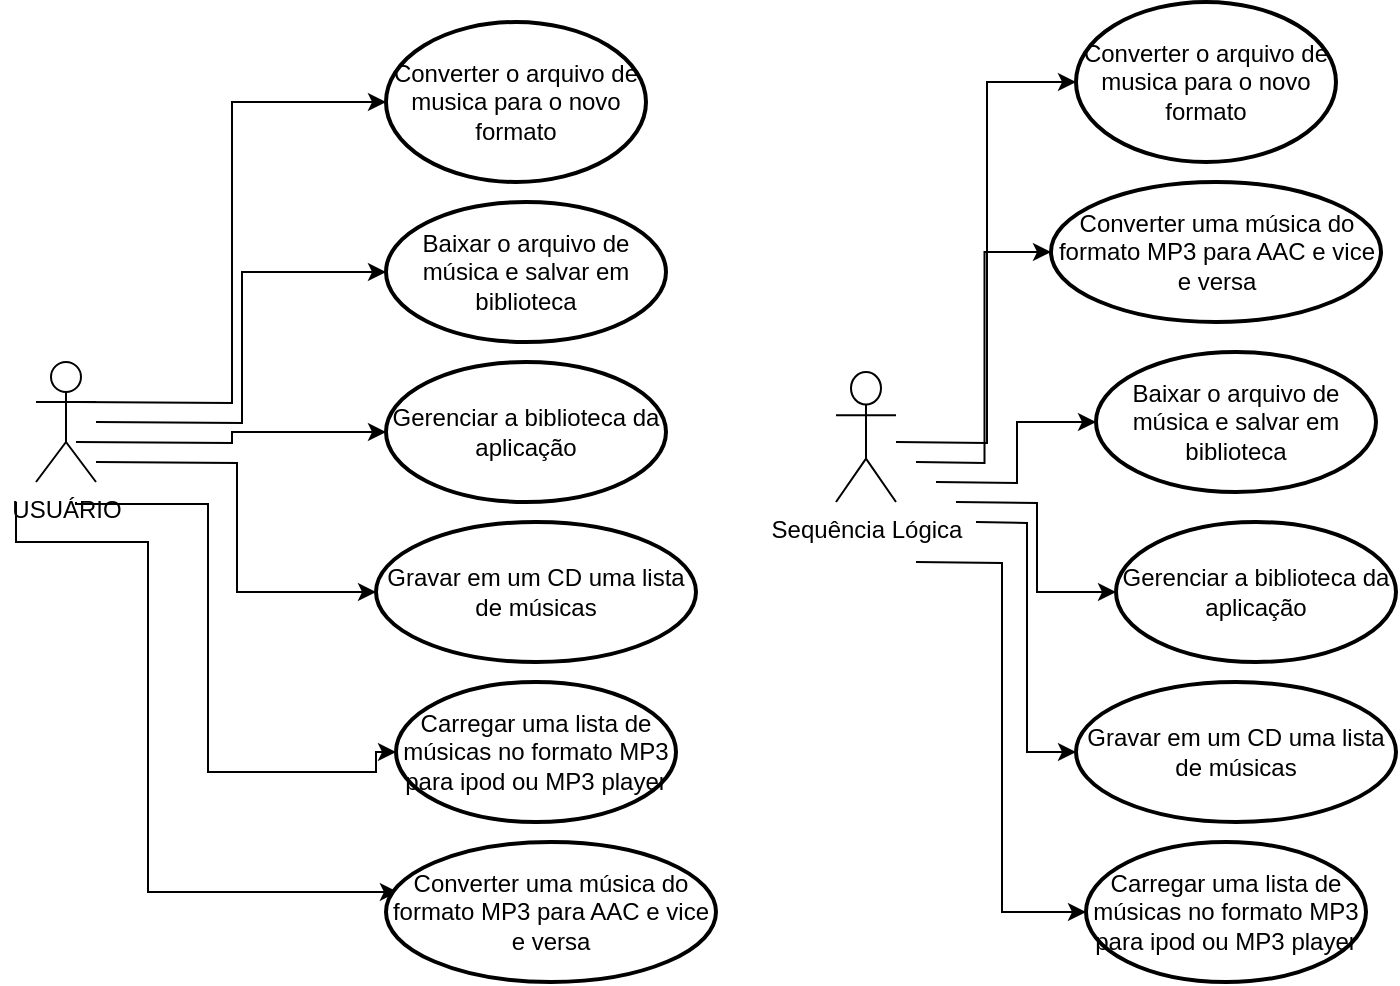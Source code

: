 <mxfile version="24.7.8">
  <diagram name="Página-1" id="AWzPYnOHjzFOyUzCL4Jn">
    <mxGraphModel dx="880" dy="1637" grid="1" gridSize="10" guides="1" tooltips="1" connect="1" arrows="1" fold="1" page="1" pageScale="1" pageWidth="827" pageHeight="1169" math="0" shadow="0">
      <root>
        <mxCell id="0" />
        <mxCell id="1" parent="0" />
        <mxCell id="jSIatLXLyQmO8l8hsQH5-1" value="Sequência Lógica" style="shape=umlActor;verticalLabelPosition=bottom;verticalAlign=top;html=1;" parent="1" vertex="1">
          <mxGeometry x="650" y="135" width="30" height="65" as="geometry" />
        </mxCell>
        <mxCell id="jSIatLXLyQmO8l8hsQH5-2" value="Converter o arquivo de musica para o novo formato" style="strokeWidth=2;html=1;shape=mxgraph.flowchart.start_1;whiteSpace=wrap;" parent="1" vertex="1">
          <mxGeometry x="425" y="-40" width="130" height="80" as="geometry" />
        </mxCell>
        <mxCell id="jSIatLXLyQmO8l8hsQH5-3" style="edgeStyle=orthogonalEdgeStyle;rounded=0;orthogonalLoop=1;jettySize=auto;html=1;entryX=0;entryY=0.5;entryDx=0;entryDy=0;entryPerimeter=0;" parent="1" target="jSIatLXLyQmO8l8hsQH5-2" edge="1">
          <mxGeometry relative="1" as="geometry">
            <mxPoint x="270" y="150" as="sourcePoint" />
          </mxGeometry>
        </mxCell>
        <mxCell id="jSIatLXLyQmO8l8hsQH5-4" value="Baixar o arquivo de música e salvar em biblioteca" style="strokeWidth=2;html=1;shape=mxgraph.flowchart.start_1;whiteSpace=wrap;" parent="1" vertex="1">
          <mxGeometry x="425" y="50" width="140" height="70" as="geometry" />
        </mxCell>
        <mxCell id="jSIatLXLyQmO8l8hsQH5-5" style="edgeStyle=orthogonalEdgeStyle;rounded=0;orthogonalLoop=1;jettySize=auto;html=1;entryX=0;entryY=0.5;entryDx=0;entryDy=0;entryPerimeter=0;" parent="1" target="jSIatLXLyQmO8l8hsQH5-4" edge="1">
          <mxGeometry relative="1" as="geometry">
            <mxPoint x="280" y="160" as="sourcePoint" />
            <mxPoint x="435" y="10" as="targetPoint" />
          </mxGeometry>
        </mxCell>
        <mxCell id="jSIatLXLyQmO8l8hsQH5-6" style="edgeStyle=orthogonalEdgeStyle;rounded=0;orthogonalLoop=1;jettySize=auto;html=1;entryX=0;entryY=0.5;entryDx=0;entryDy=0;entryPerimeter=0;" parent="1" target="jSIatLXLyQmO8l8hsQH5-7" edge="1">
          <mxGeometry relative="1" as="geometry">
            <mxPoint x="270" y="170" as="sourcePoint" />
            <mxPoint x="415" y="95" as="targetPoint" />
          </mxGeometry>
        </mxCell>
        <mxCell id="jSIatLXLyQmO8l8hsQH5-7" value="Gerenciar a biblioteca da aplicação" style="strokeWidth=2;html=1;shape=mxgraph.flowchart.start_1;whiteSpace=wrap;" parent="1" vertex="1">
          <mxGeometry x="425" y="130" width="140" height="70" as="geometry" />
        </mxCell>
        <mxCell id="jSIatLXLyQmO8l8hsQH5-8" style="edgeStyle=orthogonalEdgeStyle;rounded=0;orthogonalLoop=1;jettySize=auto;html=1;entryX=0;entryY=0.5;entryDx=0;entryDy=0;entryPerimeter=0;" parent="1" target="jSIatLXLyQmO8l8hsQH5-9" edge="1">
          <mxGeometry relative="1" as="geometry">
            <mxPoint x="280" y="180" as="sourcePoint" />
            <mxPoint x="435" y="175" as="targetPoint" />
          </mxGeometry>
        </mxCell>
        <mxCell id="jSIatLXLyQmO8l8hsQH5-9" value="Gravar em um CD uma lista de músicas" style="strokeWidth=2;html=1;shape=mxgraph.flowchart.start_1;whiteSpace=wrap;" parent="1" vertex="1">
          <mxGeometry x="420" y="210" width="160" height="70" as="geometry" />
        </mxCell>
        <mxCell id="jSIatLXLyQmO8l8hsQH5-10" value="Carregar uma lista de músicas no formato MP3 para ipod ou MP3 player" style="strokeWidth=2;html=1;shape=mxgraph.flowchart.start_1;whiteSpace=wrap;" parent="1" vertex="1">
          <mxGeometry x="430" y="290" width="140" height="70" as="geometry" />
        </mxCell>
        <mxCell id="jSIatLXLyQmO8l8hsQH5-11" style="edgeStyle=orthogonalEdgeStyle;rounded=0;orthogonalLoop=1;jettySize=auto;html=1;entryX=0;entryY=0.5;entryDx=0;entryDy=0;entryPerimeter=0;" parent="1" target="jSIatLXLyQmO8l8hsQH5-10" edge="1">
          <mxGeometry relative="1" as="geometry">
            <mxPoint x="270" y="200" as="sourcePoint" />
            <mxPoint x="400" y="335" as="targetPoint" />
            <Array as="points">
              <mxPoint x="270" y="201" />
              <mxPoint x="336" y="201" />
              <mxPoint x="336" y="335" />
              <mxPoint x="420" y="335" />
            </Array>
          </mxGeometry>
        </mxCell>
        <mxCell id="jSIatLXLyQmO8l8hsQH5-12" style="edgeStyle=orthogonalEdgeStyle;rounded=0;orthogonalLoop=1;jettySize=auto;html=1;entryX=0.036;entryY=0.357;entryDx=0;entryDy=0;entryPerimeter=0;" parent="1" target="jSIatLXLyQmO8l8hsQH5-13" edge="1">
          <mxGeometry relative="1" as="geometry">
            <mxPoint x="240" y="200" as="sourcePoint" />
            <mxPoint x="385" y="395" as="targetPoint" />
            <Array as="points">
              <mxPoint x="240" y="220" />
              <mxPoint x="306" y="220" />
              <mxPoint x="306" y="395" />
            </Array>
          </mxGeometry>
        </mxCell>
        <mxCell id="jSIatLXLyQmO8l8hsQH5-13" value="Converter uma música do formato MP3 para AAC e vice e versa" style="strokeWidth=2;html=1;shape=mxgraph.flowchart.start_1;whiteSpace=wrap;" parent="1" vertex="1">
          <mxGeometry x="425" y="370" width="165" height="70" as="geometry" />
        </mxCell>
        <mxCell id="SgAlcb9-iYLpZzBWXVm6-2" value="USUÁRIO" style="shape=umlActor;verticalLabelPosition=bottom;verticalAlign=top;html=1;" vertex="1" parent="1">
          <mxGeometry x="250" y="130" width="30" height="60" as="geometry" />
        </mxCell>
        <mxCell id="SgAlcb9-iYLpZzBWXVm6-3" value="Baixar o arquivo de música e salvar em biblioteca" style="strokeWidth=2;html=1;shape=mxgraph.flowchart.start_1;whiteSpace=wrap;" vertex="1" parent="1">
          <mxGeometry x="780" y="125" width="140" height="70" as="geometry" />
        </mxCell>
        <mxCell id="SgAlcb9-iYLpZzBWXVm6-4" value="Gerenciar a biblioteca da aplicação" style="strokeWidth=2;html=1;shape=mxgraph.flowchart.start_1;whiteSpace=wrap;" vertex="1" parent="1">
          <mxGeometry x="790" y="210" width="140" height="70" as="geometry" />
        </mxCell>
        <mxCell id="SgAlcb9-iYLpZzBWXVm6-5" value="Gravar em um CD uma lista de músicas" style="strokeWidth=2;html=1;shape=mxgraph.flowchart.start_1;whiteSpace=wrap;" vertex="1" parent="1">
          <mxGeometry x="770" y="290" width="160" height="70" as="geometry" />
        </mxCell>
        <mxCell id="SgAlcb9-iYLpZzBWXVm6-6" value="Carregar uma lista de músicas no formato MP3 para ipod ou MP3 player" style="strokeWidth=2;html=1;shape=mxgraph.flowchart.start_1;whiteSpace=wrap;" vertex="1" parent="1">
          <mxGeometry x="775" y="370" width="140" height="70" as="geometry" />
        </mxCell>
        <mxCell id="SgAlcb9-iYLpZzBWXVm6-8" value="Converter uma música do formato MP3 para AAC e vice e versa" style="strokeWidth=2;html=1;shape=mxgraph.flowchart.start_1;whiteSpace=wrap;" vertex="1" parent="1">
          <mxGeometry x="757.5" y="40" width="165" height="70" as="geometry" />
        </mxCell>
        <mxCell id="SgAlcb9-iYLpZzBWXVm6-9" value="Converter o arquivo de musica para o novo formato" style="strokeWidth=2;html=1;shape=mxgraph.flowchart.start_1;whiteSpace=wrap;" vertex="1" parent="1">
          <mxGeometry x="770" y="-50" width="130" height="80" as="geometry" />
        </mxCell>
        <mxCell id="SgAlcb9-iYLpZzBWXVm6-11" style="edgeStyle=orthogonalEdgeStyle;rounded=0;orthogonalLoop=1;jettySize=auto;html=1;entryX=0;entryY=0.5;entryDx=0;entryDy=0;entryPerimeter=0;" edge="1" parent="1" target="SgAlcb9-iYLpZzBWXVm6-9">
          <mxGeometry relative="1" as="geometry">
            <mxPoint x="680" y="170" as="sourcePoint" />
            <mxPoint x="835" y="20" as="targetPoint" />
          </mxGeometry>
        </mxCell>
        <mxCell id="SgAlcb9-iYLpZzBWXVm6-12" style="edgeStyle=orthogonalEdgeStyle;rounded=0;orthogonalLoop=1;jettySize=auto;html=1;entryX=0;entryY=0.5;entryDx=0;entryDy=0;entryPerimeter=0;" edge="1" parent="1" target="SgAlcb9-iYLpZzBWXVm6-8">
          <mxGeometry relative="1" as="geometry">
            <mxPoint x="690" y="180" as="sourcePoint" />
            <mxPoint x="780" as="targetPoint" />
          </mxGeometry>
        </mxCell>
        <mxCell id="SgAlcb9-iYLpZzBWXVm6-13" style="edgeStyle=orthogonalEdgeStyle;rounded=0;orthogonalLoop=1;jettySize=auto;html=1;entryX=0;entryY=0.5;entryDx=0;entryDy=0;entryPerimeter=0;" edge="1" parent="1" target="SgAlcb9-iYLpZzBWXVm6-3">
          <mxGeometry relative="1" as="geometry">
            <mxPoint x="700" y="190" as="sourcePoint" />
            <mxPoint x="768" y="85" as="targetPoint" />
          </mxGeometry>
        </mxCell>
        <mxCell id="SgAlcb9-iYLpZzBWXVm6-14" style="edgeStyle=orthogonalEdgeStyle;rounded=0;orthogonalLoop=1;jettySize=auto;html=1;entryX=0;entryY=0.5;entryDx=0;entryDy=0;entryPerimeter=0;" edge="1" parent="1" target="SgAlcb9-iYLpZzBWXVm6-4">
          <mxGeometry relative="1" as="geometry">
            <mxPoint x="710" y="200" as="sourcePoint" />
            <mxPoint x="790" y="170" as="targetPoint" />
          </mxGeometry>
        </mxCell>
        <mxCell id="SgAlcb9-iYLpZzBWXVm6-15" style="edgeStyle=orthogonalEdgeStyle;rounded=0;orthogonalLoop=1;jettySize=auto;html=1;entryX=0;entryY=0.5;entryDx=0;entryDy=0;entryPerimeter=0;" edge="1" parent="1" target="SgAlcb9-iYLpZzBWXVm6-5">
          <mxGeometry relative="1" as="geometry">
            <mxPoint x="720" y="210" as="sourcePoint" />
            <mxPoint x="800" y="255" as="targetPoint" />
          </mxGeometry>
        </mxCell>
        <mxCell id="SgAlcb9-iYLpZzBWXVm6-16" style="edgeStyle=orthogonalEdgeStyle;rounded=0;orthogonalLoop=1;jettySize=auto;html=1;entryX=0;entryY=0.5;entryDx=0;entryDy=0;entryPerimeter=0;" edge="1" parent="1" target="SgAlcb9-iYLpZzBWXVm6-6">
          <mxGeometry relative="1" as="geometry">
            <mxPoint x="690" y="230" as="sourcePoint" />
            <mxPoint x="735" y="415" as="targetPoint" />
          </mxGeometry>
        </mxCell>
      </root>
    </mxGraphModel>
  </diagram>
</mxfile>
